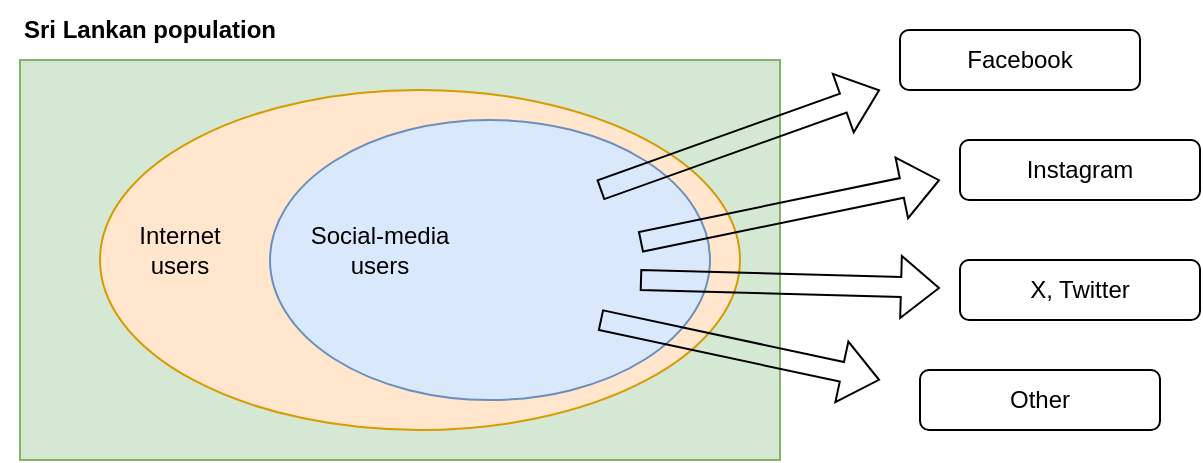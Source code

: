 <mxfile version="24.7.17">
  <diagram name="Page-1" id="nkmfcjAIpol0V-zaUdB1">
    <mxGraphModel dx="1115" dy="574" grid="1" gridSize="10" guides="1" tooltips="1" connect="1" arrows="1" fold="1" page="1" pageScale="1" pageWidth="850" pageHeight="1100" math="0" shadow="0">
      <root>
        <mxCell id="0" />
        <mxCell id="1" parent="0" />
        <mxCell id="1YJNbQinwFGwATSSG-Xu-2" value="" style="rounded=0;whiteSpace=wrap;html=1;fillColor=#d5e8d4;strokeColor=#82b366;" vertex="1" parent="1">
          <mxGeometry x="80" y="80" width="380" height="200" as="geometry" />
        </mxCell>
        <mxCell id="1YJNbQinwFGwATSSG-Xu-3" value="Sri Lankan population" style="text;html=1;align=center;verticalAlign=middle;whiteSpace=wrap;rounded=0;fontStyle=1" vertex="1" parent="1">
          <mxGeometry x="70" y="50" width="150" height="30" as="geometry" />
        </mxCell>
        <mxCell id="1YJNbQinwFGwATSSG-Xu-5" value="" style="ellipse;whiteSpace=wrap;html=1;fillColor=#ffe6cc;strokeColor=#d79b00;" vertex="1" parent="1">
          <mxGeometry x="120" y="95" width="320" height="170" as="geometry" />
        </mxCell>
        <mxCell id="1YJNbQinwFGwATSSG-Xu-6" value="" style="ellipse;whiteSpace=wrap;html=1;fillColor=#dae8fc;strokeColor=#6c8ebf;" vertex="1" parent="1">
          <mxGeometry x="205" y="110" width="220" height="140" as="geometry" />
        </mxCell>
        <mxCell id="1YJNbQinwFGwATSSG-Xu-7" value="Internet users" style="text;html=1;align=center;verticalAlign=middle;whiteSpace=wrap;rounded=0;" vertex="1" parent="1">
          <mxGeometry x="130" y="160" width="60" height="30" as="geometry" />
        </mxCell>
        <mxCell id="1YJNbQinwFGwATSSG-Xu-8" value="Social-media users" style="text;html=1;align=center;verticalAlign=middle;whiteSpace=wrap;rounded=0;" vertex="1" parent="1">
          <mxGeometry x="220" y="160" width="80" height="30" as="geometry" />
        </mxCell>
        <mxCell id="1YJNbQinwFGwATSSG-Xu-9" value="" style="shape=flexArrow;endArrow=classic;html=1;rounded=0;" edge="1" parent="1">
          <mxGeometry width="50" height="50" relative="1" as="geometry">
            <mxPoint x="370" y="145" as="sourcePoint" />
            <mxPoint x="510" y="95" as="targetPoint" />
          </mxGeometry>
        </mxCell>
        <mxCell id="1YJNbQinwFGwATSSG-Xu-10" value="Facebook" style="rounded=1;whiteSpace=wrap;html=1;" vertex="1" parent="1">
          <mxGeometry x="520" y="65" width="120" height="30" as="geometry" />
        </mxCell>
        <mxCell id="1YJNbQinwFGwATSSG-Xu-11" value="" style="shape=flexArrow;endArrow=classic;html=1;rounded=0;" edge="1" parent="1">
          <mxGeometry width="50" height="50" relative="1" as="geometry">
            <mxPoint x="390" y="171" as="sourcePoint" />
            <mxPoint x="540" y="140" as="targetPoint" />
          </mxGeometry>
        </mxCell>
        <mxCell id="1YJNbQinwFGwATSSG-Xu-12" value="Instagram" style="rounded=1;whiteSpace=wrap;html=1;" vertex="1" parent="1">
          <mxGeometry x="550" y="120" width="120" height="30" as="geometry" />
        </mxCell>
        <mxCell id="1YJNbQinwFGwATSSG-Xu-13" value="" style="shape=flexArrow;endArrow=classic;html=1;rounded=0;" edge="1" parent="1">
          <mxGeometry width="50" height="50" relative="1" as="geometry">
            <mxPoint x="390" y="190" as="sourcePoint" />
            <mxPoint x="540" y="194" as="targetPoint" />
          </mxGeometry>
        </mxCell>
        <mxCell id="1YJNbQinwFGwATSSG-Xu-14" value="X, Twitter" style="rounded=1;whiteSpace=wrap;html=1;" vertex="1" parent="1">
          <mxGeometry x="550" y="180" width="120" height="30" as="geometry" />
        </mxCell>
        <mxCell id="1YJNbQinwFGwATSSG-Xu-15" value="" style="shape=flexArrow;endArrow=classic;html=1;rounded=0;exitX=0.75;exitY=0.714;exitDx=0;exitDy=0;exitPerimeter=0;" edge="1" parent="1" source="1YJNbQinwFGwATSSG-Xu-6">
          <mxGeometry width="50" height="50" relative="1" as="geometry">
            <mxPoint x="380" y="210" as="sourcePoint" />
            <mxPoint x="510" y="240" as="targetPoint" />
          </mxGeometry>
        </mxCell>
        <mxCell id="1YJNbQinwFGwATSSG-Xu-16" value="Other" style="rounded=1;whiteSpace=wrap;html=1;" vertex="1" parent="1">
          <mxGeometry x="530" y="235" width="120" height="30" as="geometry" />
        </mxCell>
      </root>
    </mxGraphModel>
  </diagram>
</mxfile>
